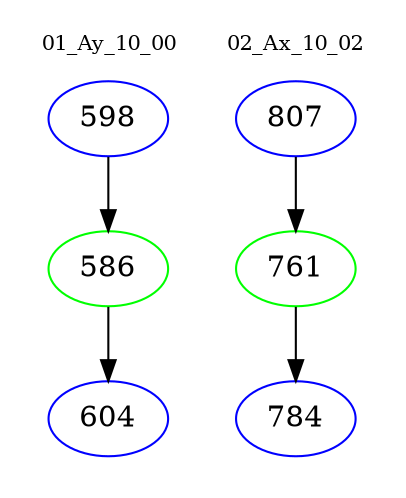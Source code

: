 digraph{
subgraph cluster_0 {
color = white
label = "01_Ay_10_00";
fontsize=10;
T0_598 [label="598", color="blue"]
T0_598 -> T0_586 [color="black"]
T0_586 [label="586", color="green"]
T0_586 -> T0_604 [color="black"]
T0_604 [label="604", color="blue"]
}
subgraph cluster_1 {
color = white
label = "02_Ax_10_02";
fontsize=10;
T1_807 [label="807", color="blue"]
T1_807 -> T1_761 [color="black"]
T1_761 [label="761", color="green"]
T1_761 -> T1_784 [color="black"]
T1_784 [label="784", color="blue"]
}
}
